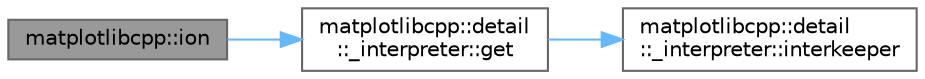 digraph "matplotlibcpp::ion"
{
 // LATEX_PDF_SIZE
  bgcolor="transparent";
  edge [fontname=Helvetica,fontsize=10,labelfontname=Helvetica,labelfontsize=10];
  node [fontname=Helvetica,fontsize=10,shape=box,height=0.2,width=0.4];
  rankdir="LR";
  Node1 [id="Node000001",label="matplotlibcpp::ion",height=0.2,width=0.4,color="gray40", fillcolor="grey60", style="filled", fontcolor="black",tooltip=" "];
  Node1 -> Node2 [id="edge3_Node000001_Node000002",color="steelblue1",style="solid",tooltip=" "];
  Node2 [id="Node000002",label="matplotlibcpp::detail\l::_interpreter::get",height=0.2,width=0.4,color="grey40", fillcolor="white", style="filled",URL="$structmatplotlibcpp_1_1detail_1_1__interpreter.html#a46fa5e29f74065df085dd3a808fa4dc4",tooltip=" "];
  Node2 -> Node3 [id="edge4_Node000002_Node000003",color="steelblue1",style="solid",tooltip=" "];
  Node3 [id="Node000003",label="matplotlibcpp::detail\l::_interpreter::interkeeper",height=0.2,width=0.4,color="grey40", fillcolor="white", style="filled",URL="$structmatplotlibcpp_1_1detail_1_1__interpreter.html#a32cb66eeebd22a4b8477aa682163ec2b",tooltip=" "];
}
